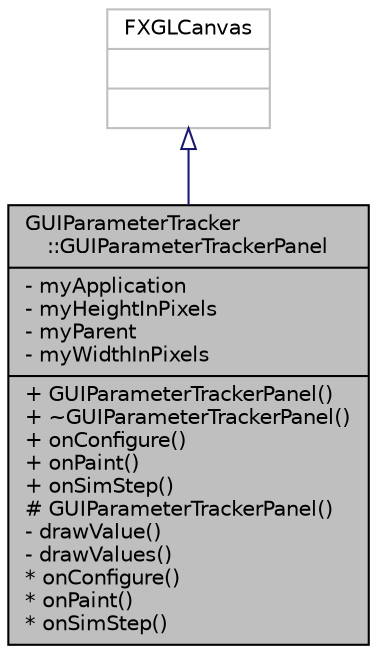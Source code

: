 digraph "GUIParameterTracker::GUIParameterTrackerPanel"
{
  edge [fontname="Helvetica",fontsize="10",labelfontname="Helvetica",labelfontsize="10"];
  node [fontname="Helvetica",fontsize="10",shape=record];
  Node0 [label="{GUIParameterTracker\l::GUIParameterTrackerPanel\n|- myApplication\l- myHeightInPixels\l- myParent\l- myWidthInPixels\l|+ GUIParameterTrackerPanel()\l+ ~GUIParameterTrackerPanel()\l+ onConfigure()\l+ onPaint()\l+ onSimStep()\l# GUIParameterTrackerPanel()\l- drawValue()\l- drawValues()\l* onConfigure()\l* onPaint()\l* onSimStep()\l}",height=0.2,width=0.4,color="black", fillcolor="grey75", style="filled", fontcolor="black"];
  Node1 -> Node0 [dir="back",color="midnightblue",fontsize="10",style="solid",arrowtail="onormal",fontname="Helvetica"];
  Node1 [label="{FXGLCanvas\n||}",height=0.2,width=0.4,color="grey75", fillcolor="white", style="filled"];
}
